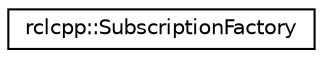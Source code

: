 digraph "Graphical Class Hierarchy"
{
  edge [fontname="Helvetica",fontsize="10",labelfontname="Helvetica",labelfontsize="10"];
  node [fontname="Helvetica",fontsize="10",shape=record];
  rankdir="LR";
  Node0 [label="rclcpp::SubscriptionFactory",height=0.2,width=0.4,color="black", fillcolor="white", style="filled",URL="$structrclcpp_1_1SubscriptionFactory.html",tooltip="Factory containing a function used to create a Subscription<MessageT>. "];
}
